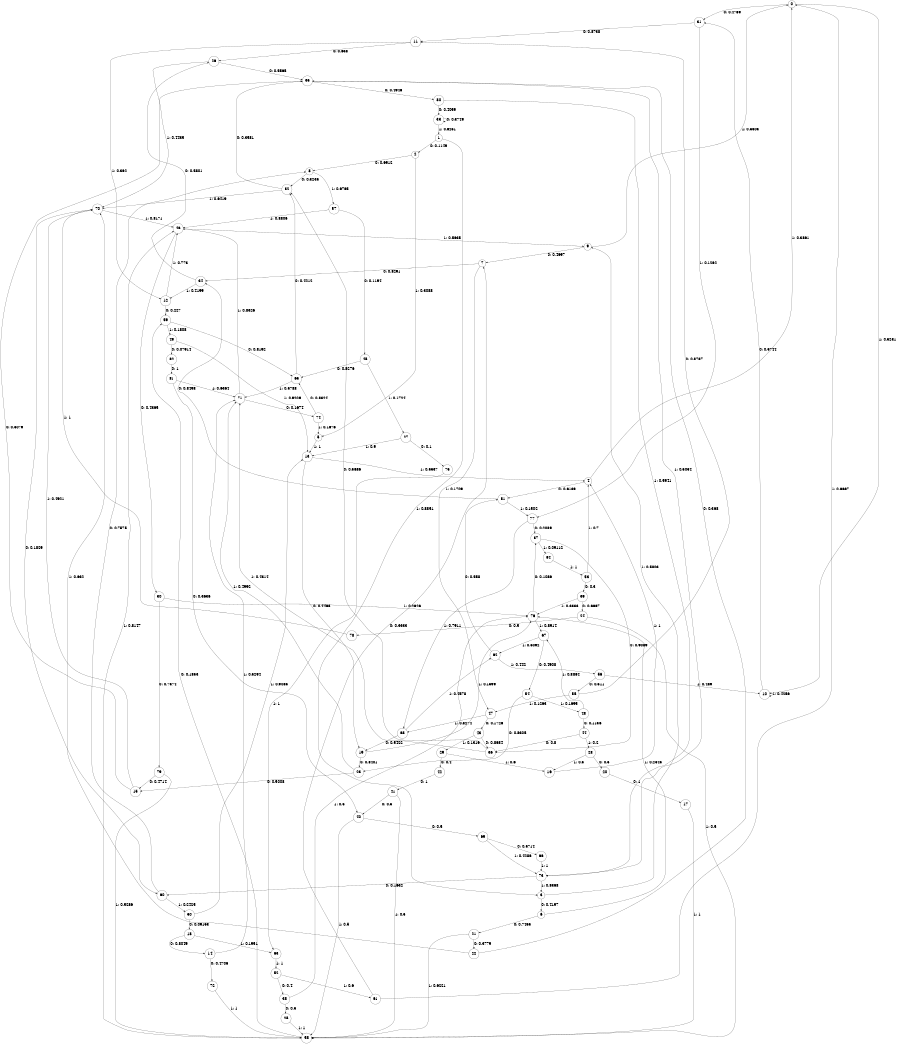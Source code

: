 digraph "ch1faceL10" {
size = "6,8.5";
ratio = "fill";
node [shape = circle];
node [fontsize = 24];
edge [fontsize = 24];
0 -> 31 [label = "0: 0.4769   "];
0 -> 10 [label = "1: 0.5231   "];
1 -> 2 [label = "0: 0.1149   "];
1 -> 3 [label = "1: 0.8851   "];
2 -> 8 [label = "0: 0.6912   "];
2 -> 5 [label = "1: 0.3088   "];
3 -> 6 [label = "0: 0.4197   "];
3 -> 9 [label = "1: 0.5803   "];
4 -> 51 [label = "0: 0.6139   "];
4 -> 0 [label = "1: 0.3861   "];
5 -> 13 [label = "1: 1        "];
6 -> 21 [label = "0: 0.7455   "];
6 -> 76 [label = "1: 0.2545   "];
7 -> 34 [label = "0: 0.8291   "];
7 -> 47 [label = "1: 0.1709   "];
8 -> 32 [label = "0: 0.3235   "];
8 -> 57 [label = "1: 0.6765   "];
9 -> 7 [label = "0: 0.4697   "];
9 -> 0 [label = "1: 0.5303   "];
10 -> 31 [label = "0: 0.5744   "];
10 -> 10 [label = "1: 0.4256   "];
11 -> 26 [label = "0: 0.638    "];
11 -> 12 [label = "1: 0.362    "];
12 -> 59 [label = "0: 0.227    "];
12 -> 46 [label = "1: 0.773    "];
13 -> 19 [label = "0: 0.4463   "];
13 -> 4 [label = "1: 0.5537   "];
14 -> 72 [label = "0: 0.4706   "];
14 -> 71 [label = "1: 0.5294   "];
15 -> 35 [label = "0: 0.5079   "];
15 -> 70 [label = "1: 0.4921   "];
16 -> 4 [label = "1: 1        "];
17 -> 58 [label = "1: 1        "];
18 -> 14 [label = "0: 0.8049   "];
18 -> 63 [label = "1: 0.1951   "];
19 -> 23 [label = "0: 0.8401   "];
19 -> 76 [label = "1: 0.1599   "];
20 -> 17 [label = "0: 1        "];
21 -> 22 [label = "0: 0.3779   "];
21 -> 58 [label = "1: 0.6221   "];
22 -> 35 [label = "0: 0.368    "];
22 -> 70 [label = "1: 0.632    "];
23 -> 15 [label = "0: 0.5008   "];
23 -> 71 [label = "1: 0.4992   "];
24 -> 78 [label = "0: 0.5      "];
24 -> 58 [label = "1: 0.5      "];
25 -> 58 [label = "1: 1        "];
26 -> 35 [label = "0: 0.5565   "];
26 -> 70 [label = "1: 0.4435   "];
27 -> 75 [label = "0: 0.1      "];
27 -> 13 [label = "1: 0.9      "];
28 -> 20 [label = "0: 0.5      "];
28 -> 16 [label = "1: 0.5      "];
29 -> 42 [label = "0: 0.4      "];
29 -> 16 [label = "1: 0.6      "];
30 -> 79 [label = "0: 0.7374   "];
30 -> 76 [label = "1: 0.2626   "];
31 -> 11 [label = "0: 0.8738   "];
31 -> 77 [label = "1: 0.1262   "];
32 -> 35 [label = "0: 0.3581   "];
32 -> 70 [label = "1: 0.6419   "];
33 -> 33 [label = "0: 0.3749   "];
33 -> 1 [label = "1: 0.6251   "];
34 -> 26 [label = "0: 0.5801   "];
34 -> 12 [label = "1: 0.4199   "];
35 -> 80 [label = "0: 0.4946   "];
35 -> 73 [label = "1: 0.5054   "];
36 -> 32 [label = "0: 0.5686   "];
36 -> 71 [label = "1: 0.4314   "];
37 -> 36 [label = "0: 0.9089   "];
37 -> 64 [label = "1: 0.09112  "];
38 -> 25 [label = "0: 0.5      "];
38 -> 76 [label = "1: 0.5      "];
39 -> 24 [label = "0: 0.6667   "];
39 -> 76 [label = "1: 0.3333   "];
40 -> 69 [label = "0: 0.5      "];
40 -> 58 [label = "1: 0.5      "];
41 -> 40 [label = "0: 0.5      "];
41 -> 58 [label = "1: 0.5      "];
42 -> 41 [label = "0: 1        "];
43 -> 36 [label = "0: 0.8684   "];
43 -> 29 [label = "1: 0.1316   "];
44 -> 36 [label = "0: 0.8      "];
44 -> 28 [label = "1: 0.2      "];
45 -> 65 [label = "0: 0.8276   "];
45 -> 27 [label = "1: 0.1724   "];
46 -> 30 [label = "0: 0.4365   "];
46 -> 9 [label = "1: 0.5635   "];
47 -> 43 [label = "0: 0.1726   "];
47 -> 68 [label = "1: 0.8274   "];
48 -> 44 [label = "0: 0.1136   "];
48 -> 67 [label = "1: 0.8864   "];
49 -> 82 [label = "0: 0.07914  "];
49 -> 13 [label = "1: 0.9209   "];
50 -> 18 [label = "0: 0.09153  "];
50 -> 13 [label = "1: 0.9085   "];
51 -> 34 [label = "0: 0.8498   "];
51 -> 77 [label = "1: 0.1502   "];
52 -> 38 [label = "0: 0.4      "];
52 -> 61 [label = "1: 0.6      "];
53 -> 39 [label = "0: 0.3      "];
53 -> 4 [label = "1: 0.7      "];
54 -> 23 [label = "0: 0.8305   "];
54 -> 48 [label = "1: 0.1695   "];
55 -> 11 [label = "0: 0.8737   "];
55 -> 47 [label = "1: 0.1263   "];
56 -> 55 [label = "0: 0.511    "];
56 -> 10 [label = "1: 0.489    "];
57 -> 45 [label = "0: 0.1194   "];
57 -> 46 [label = "1: 0.8806   "];
58 -> 59 [label = "0: 0.1853   "];
58 -> 46 [label = "1: 0.8147   "];
59 -> 65 [label = "0: 0.8192   "];
59 -> 49 [label = "1: 0.1808   "];
60 -> 8 [label = "0: 0.7575   "];
60 -> 50 [label = "1: 0.2425   "];
61 -> 7 [label = "0: 0.3333   "];
61 -> 0 [label = "1: 0.6667   "];
62 -> 51 [label = "0: 0.558    "];
62 -> 56 [label = "1: 0.442    "];
63 -> 52 [label = "1: 1        "];
64 -> 53 [label = "1: 1        "];
65 -> 32 [label = "0: 0.4212   "];
65 -> 71 [label = "1: 0.5788   "];
66 -> 73 [label = "1: 1        "];
67 -> 54 [label = "0: 0.4908   "];
67 -> 62 [label = "1: 0.5092   "];
68 -> 19 [label = "0: 0.5422   "];
68 -> 62 [label = "1: 0.4578   "];
69 -> 66 [label = "0: 0.5714   "];
69 -> 73 [label = "1: 0.4286   "];
70 -> 60 [label = "0: 0.1829   "];
70 -> 46 [label = "1: 0.8171   "];
71 -> 74 [label = "0: 0.1674   "];
71 -> 46 [label = "1: 0.8326   "];
72 -> 58 [label = "1: 1        "];
73 -> 60 [label = "0: 0.1632   "];
73 -> 3 [label = "1: 0.8368   "];
74 -> 65 [label = "0: 0.8324   "];
74 -> 5 [label = "1: 0.1676   "];
75 -> 63 [label = "1: 1        "];
76 -> 37 [label = "0: 0.1086   "];
76 -> 67 [label = "1: 0.8914   "];
77 -> 37 [label = "0: 0.2089   "];
77 -> 68 [label = "1: 0.7911   "];
78 -> 70 [label = "1: 1        "];
79 -> 15 [label = "0: 0.4714   "];
79 -> 58 [label = "1: 0.5286   "];
80 -> 33 [label = "0: 0.4059   "];
80 -> 73 [label = "1: 0.5941   "];
81 -> 40 [label = "0: 0.3636   "];
81 -> 71 [label = "1: 0.6364   "];
82 -> 81 [label = "0: 1        "];
}